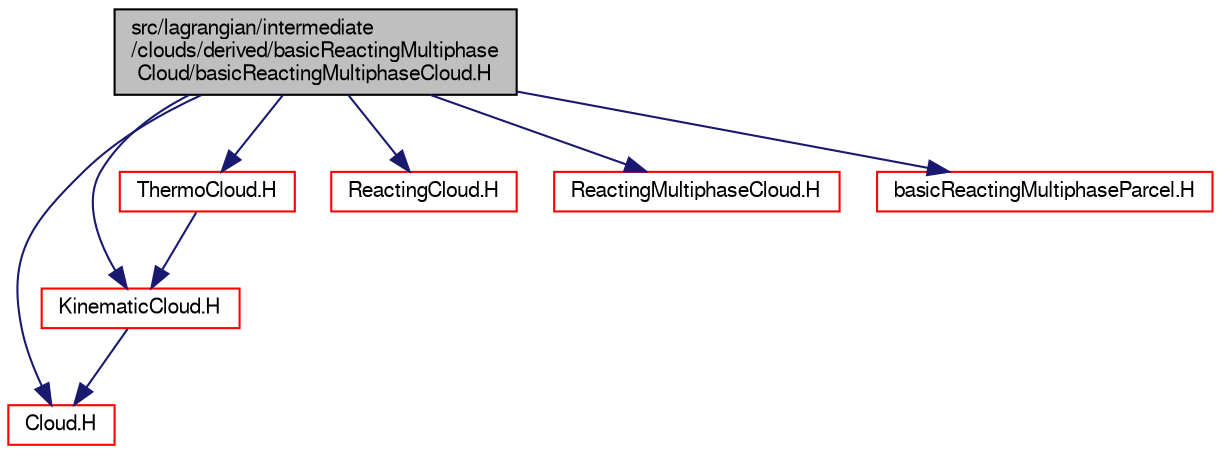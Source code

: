 digraph "src/lagrangian/intermediate/clouds/derived/basicReactingMultiphaseCloud/basicReactingMultiphaseCloud.H"
{
  bgcolor="transparent";
  edge [fontname="FreeSans",fontsize="10",labelfontname="FreeSans",labelfontsize="10"];
  node [fontname="FreeSans",fontsize="10",shape=record];
  Node0 [label="src/lagrangian/intermediate\l/clouds/derived/basicReactingMultiphase\lCloud/basicReactingMultiphaseCloud.H",height=0.2,width=0.4,color="black", fillcolor="grey75", style="filled", fontcolor="black"];
  Node0 -> Node1 [color="midnightblue",fontsize="10",style="solid",fontname="FreeSans"];
  Node1 [label="Cloud.H",height=0.2,width=0.4,color="red",URL="$a04847.html"];
  Node0 -> Node223 [color="midnightblue",fontsize="10",style="solid",fontname="FreeSans"];
  Node223 [label="KinematicCloud.H",height=0.2,width=0.4,color="red",URL="$a05201.html"];
  Node223 -> Node1 [color="midnightblue",fontsize="10",style="solid",fontname="FreeSans"];
  Node0 -> Node393 [color="midnightblue",fontsize="10",style="solid",fontname="FreeSans"];
  Node393 [label="ThermoCloud.H",height=0.2,width=0.4,color="red",URL="$a05237.html"];
  Node393 -> Node223 [color="midnightblue",fontsize="10",style="solid",fontname="FreeSans"];
  Node0 -> Node414 [color="midnightblue",fontsize="10",style="solid",fontname="FreeSans"];
  Node414 [label="ReactingCloud.H",height=0.2,width=0.4,color="red",URL="$a05219.html"];
  Node0 -> Node417 [color="midnightblue",fontsize="10",style="solid",fontname="FreeSans"];
  Node417 [label="ReactingMultiphaseCloud.H",height=0.2,width=0.4,color="red",URL="$a05228.html"];
  Node0 -> Node420 [color="midnightblue",fontsize="10",style="solid",fontname="FreeSans"];
  Node420 [label="basicReactingMultiphaseParcel.H",height=0.2,width=0.4,color="red",URL="$a05297.html"];
}
